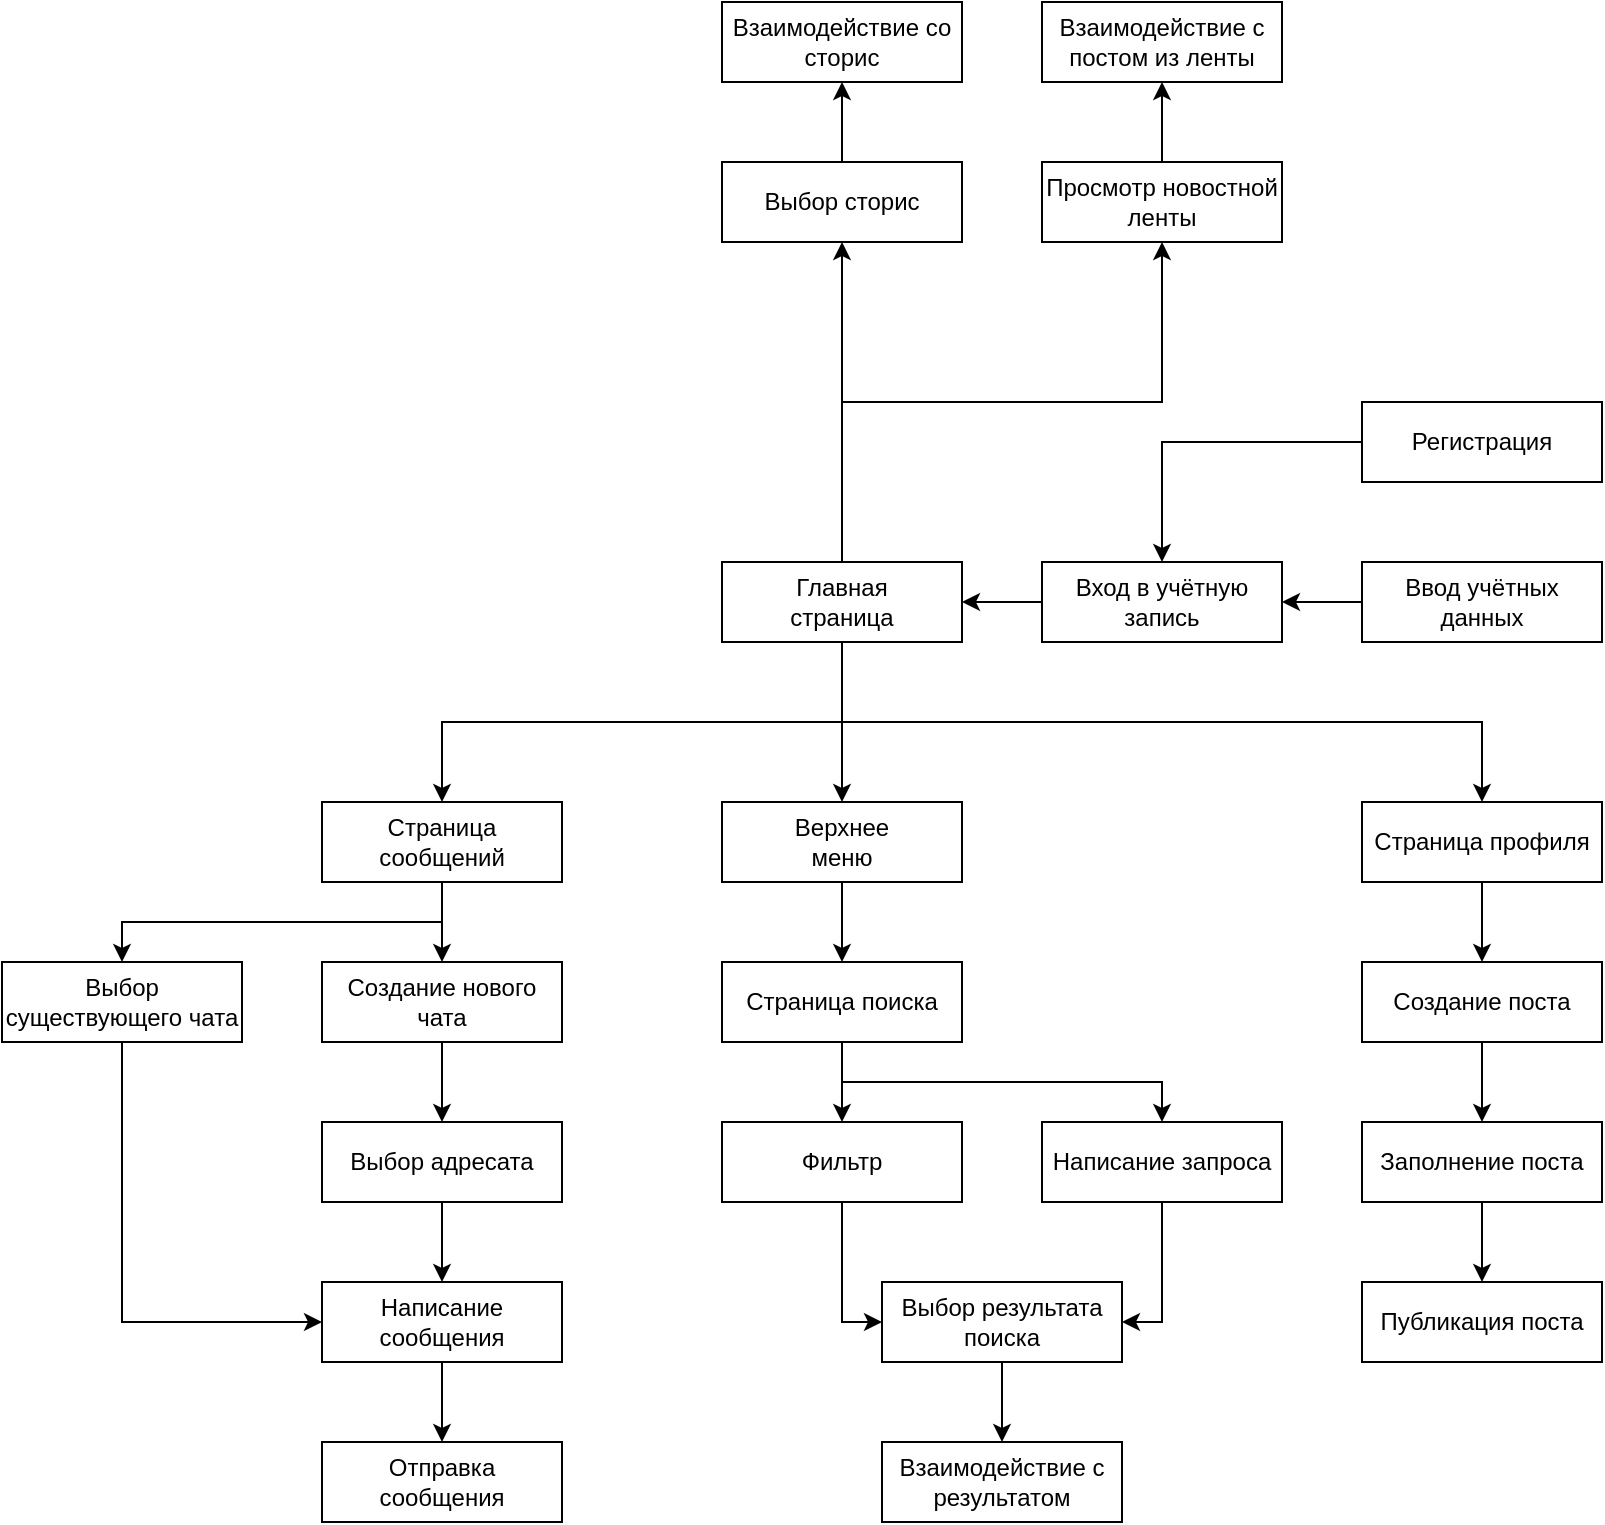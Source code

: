 <mxfile version="27.0.6">
  <diagram name="Страница — 1" id="s_55YCn9lSW4XCFz-Cu6">
    <mxGraphModel dx="1678" dy="914" grid="1" gridSize="10" guides="1" tooltips="1" connect="1" arrows="1" fold="1" page="1" pageScale="1" pageWidth="827" pageHeight="1169" math="0" shadow="0">
      <root>
        <mxCell id="0" />
        <mxCell id="1" parent="0" />
        <mxCell id="bqzICzT4jUBrBd7Mnafd-12" style="edgeStyle=orthogonalEdgeStyle;rounded=0;orthogonalLoop=1;jettySize=auto;html=1;entryX=0.5;entryY=0;entryDx=0;entryDy=0;" edge="1" parent="1" source="bqzICzT4jUBrBd7Mnafd-1" target="bqzICzT4jUBrBd7Mnafd-4">
          <mxGeometry relative="1" as="geometry" />
        </mxCell>
        <mxCell id="bqzICzT4jUBrBd7Mnafd-62" style="edgeStyle=orthogonalEdgeStyle;rounded=0;orthogonalLoop=1;jettySize=auto;html=1;exitX=0.5;exitY=1;exitDx=0;exitDy=0;entryX=0.5;entryY=0;entryDx=0;entryDy=0;" edge="1" parent="1" source="bqzICzT4jUBrBd7Mnafd-1" target="bqzICzT4jUBrBd7Mnafd-46">
          <mxGeometry relative="1" as="geometry" />
        </mxCell>
        <mxCell id="bqzICzT4jUBrBd7Mnafd-63" style="edgeStyle=orthogonalEdgeStyle;rounded=0;orthogonalLoop=1;jettySize=auto;html=1;exitX=0.5;exitY=1;exitDx=0;exitDy=0;entryX=0.5;entryY=0;entryDx=0;entryDy=0;" edge="1" parent="1" source="bqzICzT4jUBrBd7Mnafd-1" target="bqzICzT4jUBrBd7Mnafd-25">
          <mxGeometry relative="1" as="geometry" />
        </mxCell>
        <mxCell id="bqzICzT4jUBrBd7Mnafd-65" style="edgeStyle=orthogonalEdgeStyle;rounded=0;orthogonalLoop=1;jettySize=auto;html=1;exitX=0.5;exitY=0;exitDx=0;exitDy=0;entryX=0.5;entryY=1;entryDx=0;entryDy=0;" edge="1" parent="1" source="bqzICzT4jUBrBd7Mnafd-1" target="bqzICzT4jUBrBd7Mnafd-64">
          <mxGeometry relative="1" as="geometry" />
        </mxCell>
        <mxCell id="bqzICzT4jUBrBd7Mnafd-68" style="edgeStyle=orthogonalEdgeStyle;rounded=0;orthogonalLoop=1;jettySize=auto;html=1;entryX=0.5;entryY=1;entryDx=0;entryDy=0;" edge="1" parent="1" source="bqzICzT4jUBrBd7Mnafd-1" target="bqzICzT4jUBrBd7Mnafd-54">
          <mxGeometry relative="1" as="geometry" />
        </mxCell>
        <mxCell id="bqzICzT4jUBrBd7Mnafd-1" value="" style="rounded=0;whiteSpace=wrap;html=1;" vertex="1" parent="1">
          <mxGeometry x="360" y="400" width="120" height="40" as="geometry" />
        </mxCell>
        <mxCell id="bqzICzT4jUBrBd7Mnafd-2" value="Главная страница" style="text;html=1;align=center;verticalAlign=middle;whiteSpace=wrap;rounded=0;" vertex="1" parent="1">
          <mxGeometry x="390" y="405" width="60" height="30" as="geometry" />
        </mxCell>
        <mxCell id="bqzICzT4jUBrBd7Mnafd-4" value="" style="rounded=0;whiteSpace=wrap;html=1;" vertex="1" parent="1">
          <mxGeometry x="360" y="520" width="120" height="40" as="geometry" />
        </mxCell>
        <mxCell id="bqzICzT4jUBrBd7Mnafd-5" value="Верхнее меню" style="text;html=1;align=center;verticalAlign=middle;whiteSpace=wrap;rounded=0;" vertex="1" parent="1">
          <mxGeometry x="390" y="525" width="60" height="30" as="geometry" />
        </mxCell>
        <mxCell id="bqzICzT4jUBrBd7Mnafd-14" style="edgeStyle=orthogonalEdgeStyle;rounded=0;orthogonalLoop=1;jettySize=auto;html=1;entryX=0.5;entryY=0;entryDx=0;entryDy=0;exitX=0.5;exitY=1;exitDx=0;exitDy=0;" edge="1" parent="1" source="bqzICzT4jUBrBd7Mnafd-4" target="bqzICzT4jUBrBd7Mnafd-8">
          <mxGeometry relative="1" as="geometry">
            <mxPoint x="540" y="640" as="sourcePoint" />
          </mxGeometry>
        </mxCell>
        <mxCell id="bqzICzT4jUBrBd7Mnafd-15" style="edgeStyle=orthogonalEdgeStyle;rounded=0;orthogonalLoop=1;jettySize=auto;html=1;entryX=0.5;entryY=0;entryDx=0;entryDy=0;" edge="1" parent="1" source="bqzICzT4jUBrBd7Mnafd-8" target="bqzICzT4jUBrBd7Mnafd-10">
          <mxGeometry relative="1" as="geometry" />
        </mxCell>
        <mxCell id="bqzICzT4jUBrBd7Mnafd-84" style="edgeStyle=orthogonalEdgeStyle;rounded=0;orthogonalLoop=1;jettySize=auto;html=1;exitX=0.5;exitY=1;exitDx=0;exitDy=0;entryX=0.5;entryY=0;entryDx=0;entryDy=0;" edge="1" parent="1" source="bqzICzT4jUBrBd7Mnafd-8" target="bqzICzT4jUBrBd7Mnafd-9">
          <mxGeometry relative="1" as="geometry" />
        </mxCell>
        <mxCell id="bqzICzT4jUBrBd7Mnafd-8" value="Страница поиска" style="rounded=0;whiteSpace=wrap;html=1;" vertex="1" parent="1">
          <mxGeometry x="360" y="600" width="120" height="40" as="geometry" />
        </mxCell>
        <mxCell id="bqzICzT4jUBrBd7Mnafd-45" style="edgeStyle=orthogonalEdgeStyle;rounded=0;orthogonalLoop=1;jettySize=auto;html=1;entryX=1;entryY=0.5;entryDx=0;entryDy=0;" edge="1" parent="1" source="bqzICzT4jUBrBd7Mnafd-9" target="bqzICzT4jUBrBd7Mnafd-17">
          <mxGeometry relative="1" as="geometry" />
        </mxCell>
        <mxCell id="bqzICzT4jUBrBd7Mnafd-9" value="Написание запроса" style="rounded=0;whiteSpace=wrap;html=1;" vertex="1" parent="1">
          <mxGeometry x="520" y="680" width="120" height="40" as="geometry" />
        </mxCell>
        <mxCell id="bqzICzT4jUBrBd7Mnafd-19" style="edgeStyle=orthogonalEdgeStyle;rounded=0;orthogonalLoop=1;jettySize=auto;html=1;entryX=0;entryY=0.5;entryDx=0;entryDy=0;" edge="1" parent="1" source="bqzICzT4jUBrBd7Mnafd-10" target="bqzICzT4jUBrBd7Mnafd-17">
          <mxGeometry relative="1" as="geometry" />
        </mxCell>
        <mxCell id="bqzICzT4jUBrBd7Mnafd-10" value="Фильтр" style="rounded=0;whiteSpace=wrap;html=1;" vertex="1" parent="1">
          <mxGeometry x="360" y="680" width="120" height="40" as="geometry" />
        </mxCell>
        <mxCell id="bqzICzT4jUBrBd7Mnafd-21" style="edgeStyle=orthogonalEdgeStyle;rounded=0;orthogonalLoop=1;jettySize=auto;html=1;entryX=0.5;entryY=0;entryDx=0;entryDy=0;" edge="1" parent="1" source="bqzICzT4jUBrBd7Mnafd-17" target="bqzICzT4jUBrBd7Mnafd-20">
          <mxGeometry relative="1" as="geometry" />
        </mxCell>
        <mxCell id="bqzICzT4jUBrBd7Mnafd-17" value="Выбор результата поиска" style="rounded=0;whiteSpace=wrap;html=1;" vertex="1" parent="1">
          <mxGeometry x="440" y="760" width="120" height="40" as="geometry" />
        </mxCell>
        <mxCell id="bqzICzT4jUBrBd7Mnafd-20" value="Взаимодействие с результатом" style="rounded=0;whiteSpace=wrap;html=1;" vertex="1" parent="1">
          <mxGeometry x="440" y="840" width="120" height="40" as="geometry" />
        </mxCell>
        <mxCell id="bqzICzT4jUBrBd7Mnafd-30" value="" style="edgeStyle=orthogonalEdgeStyle;rounded=0;orthogonalLoop=1;jettySize=auto;html=1;" edge="1" parent="1" source="bqzICzT4jUBrBd7Mnafd-25" target="bqzICzT4jUBrBd7Mnafd-29">
          <mxGeometry relative="1" as="geometry" />
        </mxCell>
        <mxCell id="bqzICzT4jUBrBd7Mnafd-82" style="edgeStyle=orthogonalEdgeStyle;rounded=0;orthogonalLoop=1;jettySize=auto;html=1;exitX=0.5;exitY=1;exitDx=0;exitDy=0;entryX=0.5;entryY=0;entryDx=0;entryDy=0;" edge="1" parent="1" source="bqzICzT4jUBrBd7Mnafd-25" target="bqzICzT4jUBrBd7Mnafd-31">
          <mxGeometry relative="1" as="geometry" />
        </mxCell>
        <mxCell id="bqzICzT4jUBrBd7Mnafd-25" value="Страница сообщений" style="rounded=0;whiteSpace=wrap;html=1;" vertex="1" parent="1">
          <mxGeometry x="160" y="520" width="120" height="40" as="geometry" />
        </mxCell>
        <mxCell id="bqzICzT4jUBrBd7Mnafd-34" value="" style="edgeStyle=orthogonalEdgeStyle;rounded=0;orthogonalLoop=1;jettySize=auto;html=1;" edge="1" parent="1" source="bqzICzT4jUBrBd7Mnafd-29" target="bqzICzT4jUBrBd7Mnafd-33">
          <mxGeometry relative="1" as="geometry" />
        </mxCell>
        <mxCell id="bqzICzT4jUBrBd7Mnafd-29" value="Создание нового чата" style="rounded=0;whiteSpace=wrap;html=1;" vertex="1" parent="1">
          <mxGeometry x="160" y="600" width="120" height="40" as="geometry" />
        </mxCell>
        <mxCell id="bqzICzT4jUBrBd7Mnafd-83" style="edgeStyle=orthogonalEdgeStyle;rounded=0;orthogonalLoop=1;jettySize=auto;html=1;exitX=0.5;exitY=1;exitDx=0;exitDy=0;entryX=0;entryY=0.5;entryDx=0;entryDy=0;" edge="1" parent="1" source="bqzICzT4jUBrBd7Mnafd-31" target="bqzICzT4jUBrBd7Mnafd-35">
          <mxGeometry relative="1" as="geometry" />
        </mxCell>
        <mxCell id="bqzICzT4jUBrBd7Mnafd-31" value="Выбор существующего чата" style="rounded=0;whiteSpace=wrap;html=1;" vertex="1" parent="1">
          <mxGeometry y="600" width="120" height="40" as="geometry" />
        </mxCell>
        <mxCell id="bqzICzT4jUBrBd7Mnafd-36" value="" style="edgeStyle=orthogonalEdgeStyle;rounded=0;orthogonalLoop=1;jettySize=auto;html=1;" edge="1" parent="1" source="bqzICzT4jUBrBd7Mnafd-33" target="bqzICzT4jUBrBd7Mnafd-35">
          <mxGeometry relative="1" as="geometry" />
        </mxCell>
        <mxCell id="bqzICzT4jUBrBd7Mnafd-33" value="Выбор адресата" style="rounded=0;whiteSpace=wrap;html=1;" vertex="1" parent="1">
          <mxGeometry x="160" y="680" width="120" height="40" as="geometry" />
        </mxCell>
        <mxCell id="bqzICzT4jUBrBd7Mnafd-38" value="" style="edgeStyle=orthogonalEdgeStyle;rounded=0;orthogonalLoop=1;jettySize=auto;html=1;" edge="1" parent="1" source="bqzICzT4jUBrBd7Mnafd-35" target="bqzICzT4jUBrBd7Mnafd-37">
          <mxGeometry relative="1" as="geometry" />
        </mxCell>
        <mxCell id="bqzICzT4jUBrBd7Mnafd-35" value="Написание сообщения" style="rounded=0;whiteSpace=wrap;html=1;" vertex="1" parent="1">
          <mxGeometry x="160" y="760" width="120" height="40" as="geometry" />
        </mxCell>
        <mxCell id="bqzICzT4jUBrBd7Mnafd-37" value="Отправка сообщения" style="rounded=0;whiteSpace=wrap;html=1;" vertex="1" parent="1">
          <mxGeometry x="160" y="840" width="120" height="40" as="geometry" />
        </mxCell>
        <mxCell id="bqzICzT4jUBrBd7Mnafd-49" value="" style="edgeStyle=orthogonalEdgeStyle;rounded=0;orthogonalLoop=1;jettySize=auto;html=1;" edge="1" parent="1" source="bqzICzT4jUBrBd7Mnafd-46" target="bqzICzT4jUBrBd7Mnafd-48">
          <mxGeometry relative="1" as="geometry" />
        </mxCell>
        <mxCell id="bqzICzT4jUBrBd7Mnafd-46" value="Страница профиля" style="rounded=0;whiteSpace=wrap;html=1;" vertex="1" parent="1">
          <mxGeometry x="680" y="520" width="120" height="40" as="geometry" />
        </mxCell>
        <mxCell id="bqzICzT4jUBrBd7Mnafd-51" value="" style="edgeStyle=orthogonalEdgeStyle;rounded=0;orthogonalLoop=1;jettySize=auto;html=1;" edge="1" parent="1" source="bqzICzT4jUBrBd7Mnafd-48" target="bqzICzT4jUBrBd7Mnafd-50">
          <mxGeometry relative="1" as="geometry" />
        </mxCell>
        <mxCell id="bqzICzT4jUBrBd7Mnafd-48" value="Создание поста" style="rounded=0;whiteSpace=wrap;html=1;" vertex="1" parent="1">
          <mxGeometry x="680" y="600" width="120" height="40" as="geometry" />
        </mxCell>
        <mxCell id="bqzICzT4jUBrBd7Mnafd-53" value="" style="edgeStyle=orthogonalEdgeStyle;rounded=0;orthogonalLoop=1;jettySize=auto;html=1;" edge="1" parent="1" source="bqzICzT4jUBrBd7Mnafd-50" target="bqzICzT4jUBrBd7Mnafd-52">
          <mxGeometry relative="1" as="geometry" />
        </mxCell>
        <mxCell id="bqzICzT4jUBrBd7Mnafd-50" value="Заполнение поста" style="rounded=0;whiteSpace=wrap;html=1;" vertex="1" parent="1">
          <mxGeometry x="680" y="680" width="120" height="40" as="geometry" />
        </mxCell>
        <mxCell id="bqzICzT4jUBrBd7Mnafd-52" value="Публикация поста" style="rounded=0;whiteSpace=wrap;html=1;" vertex="1" parent="1">
          <mxGeometry x="680" y="760" width="120" height="40" as="geometry" />
        </mxCell>
        <mxCell id="bqzICzT4jUBrBd7Mnafd-59" value="" style="edgeStyle=orthogonalEdgeStyle;rounded=0;orthogonalLoop=1;jettySize=auto;html=1;" edge="1" parent="1" source="bqzICzT4jUBrBd7Mnafd-54" target="bqzICzT4jUBrBd7Mnafd-58">
          <mxGeometry relative="1" as="geometry" />
        </mxCell>
        <mxCell id="bqzICzT4jUBrBd7Mnafd-54" value="Выбор сторис" style="rounded=0;whiteSpace=wrap;html=1;" vertex="1" parent="1">
          <mxGeometry x="360" y="200" width="120" height="40" as="geometry" />
        </mxCell>
        <mxCell id="bqzICzT4jUBrBd7Mnafd-58" value="Взаимодействие со сторис" style="rounded=0;whiteSpace=wrap;html=1;" vertex="1" parent="1">
          <mxGeometry x="360" y="120" width="120" height="40" as="geometry" />
        </mxCell>
        <mxCell id="bqzICzT4jUBrBd7Mnafd-67" value="" style="edgeStyle=orthogonalEdgeStyle;rounded=0;orthogonalLoop=1;jettySize=auto;html=1;" edge="1" parent="1" source="bqzICzT4jUBrBd7Mnafd-64" target="bqzICzT4jUBrBd7Mnafd-66">
          <mxGeometry relative="1" as="geometry" />
        </mxCell>
        <mxCell id="bqzICzT4jUBrBd7Mnafd-64" value="Просмотр новостной ленты" style="rounded=0;whiteSpace=wrap;html=1;" vertex="1" parent="1">
          <mxGeometry x="520" y="200" width="120" height="40" as="geometry" />
        </mxCell>
        <mxCell id="bqzICzT4jUBrBd7Mnafd-66" value="Взаимодействие с постом из ленты" style="rounded=0;whiteSpace=wrap;html=1;" vertex="1" parent="1">
          <mxGeometry x="520" y="120" width="120" height="40" as="geometry" />
        </mxCell>
        <mxCell id="bqzICzT4jUBrBd7Mnafd-78" style="edgeStyle=orthogonalEdgeStyle;rounded=0;orthogonalLoop=1;jettySize=auto;html=1;entryX=1;entryY=0.5;entryDx=0;entryDy=0;" edge="1" parent="1" source="bqzICzT4jUBrBd7Mnafd-76" target="bqzICzT4jUBrBd7Mnafd-1">
          <mxGeometry relative="1" as="geometry" />
        </mxCell>
        <mxCell id="bqzICzT4jUBrBd7Mnafd-76" value="Вход в учётную запись" style="rounded=0;whiteSpace=wrap;html=1;" vertex="1" parent="1">
          <mxGeometry x="520" y="400" width="120" height="40" as="geometry" />
        </mxCell>
        <mxCell id="bqzICzT4jUBrBd7Mnafd-80" value="" style="edgeStyle=orthogonalEdgeStyle;rounded=0;orthogonalLoop=1;jettySize=auto;html=1;" edge="1" parent="1" source="bqzICzT4jUBrBd7Mnafd-79" target="bqzICzT4jUBrBd7Mnafd-76">
          <mxGeometry relative="1" as="geometry" />
        </mxCell>
        <mxCell id="bqzICzT4jUBrBd7Mnafd-79" value="Ввод учётных данных" style="rounded=0;whiteSpace=wrap;html=1;" vertex="1" parent="1">
          <mxGeometry x="680" y="400" width="120" height="40" as="geometry" />
        </mxCell>
        <mxCell id="bqzICzT4jUBrBd7Mnafd-86" style="edgeStyle=orthogonalEdgeStyle;rounded=0;orthogonalLoop=1;jettySize=auto;html=1;exitX=0;exitY=0.5;exitDx=0;exitDy=0;entryX=0.5;entryY=0;entryDx=0;entryDy=0;" edge="1" parent="1" source="bqzICzT4jUBrBd7Mnafd-85" target="bqzICzT4jUBrBd7Mnafd-76">
          <mxGeometry relative="1" as="geometry" />
        </mxCell>
        <mxCell id="bqzICzT4jUBrBd7Mnafd-85" value="Регистрация" style="rounded=0;whiteSpace=wrap;html=1;" vertex="1" parent="1">
          <mxGeometry x="680" y="320" width="120" height="40" as="geometry" />
        </mxCell>
      </root>
    </mxGraphModel>
  </diagram>
</mxfile>
